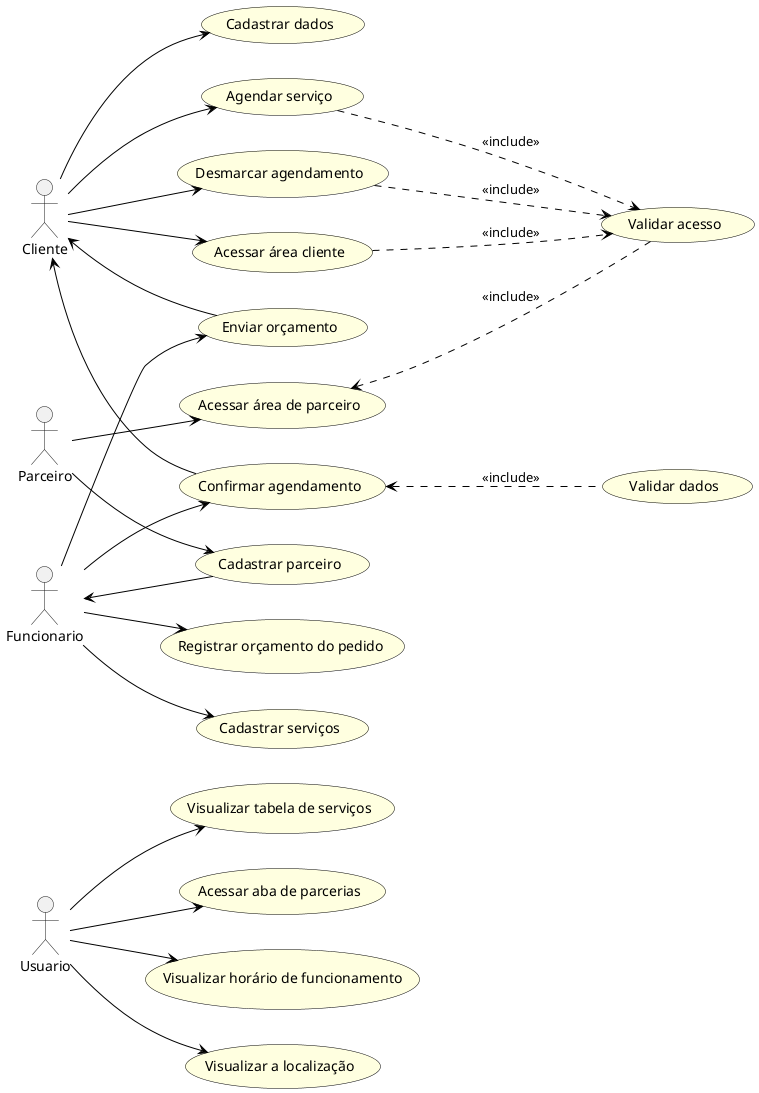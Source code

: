 @startuml
left to right direction
skinparam packageStyle rect
skinparam usecase {
  BackgroundColor LightYellow
  BorderColor Black
  ArrowColor Black
}

actor Usuario
actor Cliente
actor Parceiro
actor Funcionario

Usuario --> (Visualizar tabela de serviços)
Usuario --> (Acessar aba de parcerias)
Usuario --> (Visualizar horário de funcionamento)
Usuario --> (Visualizar a localização)

Parceiro --> (Cadastrar parceiro)
Funcionario <-- (Cadastrar parceiro)
Parceiro --> (Acessar área de parceiro)

Cliente --> (Cadastrar dados)
Cliente --> (Agendar serviço)
Cliente --> (Desmarcar agendamento)
Cliente --> (Acessar área cliente)
Cliente <-- (Enviar orçamento)
Cliente <-- (Confirmar agendamento)

Funcionario --> (Registrar orçamento do pedido)
Funcionario --> (Cadastrar serviços)
Funcionario --> (Enviar orçamento)
Funcionario --> (Confirmar agendamento)

(Acessar área cliente) -.-> (Validar acesso) : <<include>>
(Acessar área de parceiro) <-.- (Validar acesso) : <<include>>
(Agendar serviço) -.-> (Validar acesso) : <<include>>
(Desmarcar agendamento) -.-> (Validar acesso) : <<include>>
(Confirmar agendamento) <-.- (Validar dados) : <<include>>

@enduml
